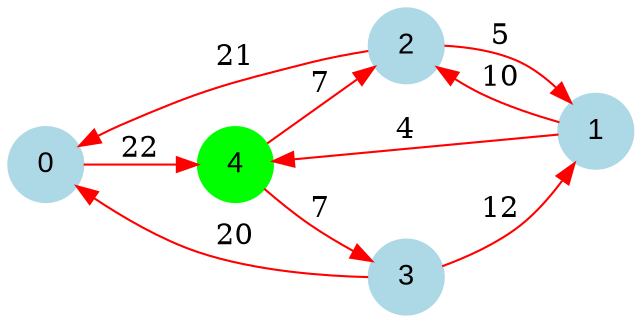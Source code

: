 digraph graphe {
rankdir = LR;
edge [color=red];
0 [fontname="Arial", shape = circle, color=lightblue, style=filled];
1 [fontname="Arial", shape = circle, color=lightblue, style=filled];
2 [fontname="Arial", shape = circle, color=lightblue, style=filled];
3 [fontname="Arial", shape = circle, color=lightblue, style=filled];
4 [fontname="Arial", shape = circle, color=green, style=filled];
	0 -> 4 [label = "22"];
	1 -> 2 [label = "10"];
	1 -> 4 [label = "4"];
	2 -> 0 [label = "21"];
	2 -> 1 [label = "5"];
	3 -> 0 [label = "20"];
	3 -> 1 [label = "12"];
	4 -> 2 [label = "7"];
	4 -> 3 [label = "7"];
}